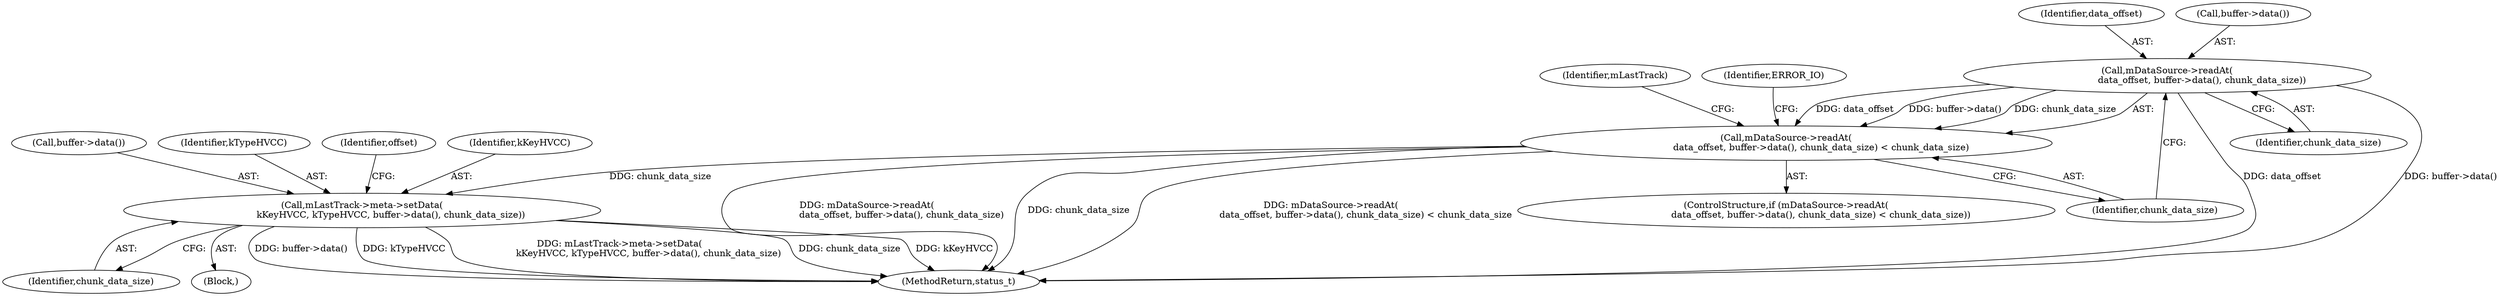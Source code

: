digraph "0_Android_8a3a2f6ea7defe1a81bb32b3c9f3537f84749b9d@API" {
"1002877" [label="(Call,mDataSource->readAt(\n                        data_offset, buffer->data(), chunk_data_size))"];
"1002876" [label="(Call,mDataSource->readAt(\n                        data_offset, buffer->data(), chunk_data_size) < chunk_data_size)"];
"1002891" [label="(Call,mLastTrack->meta->setData(\n                    kKeyHVCC, kTypeHVCC, buffer->data(), chunk_data_size))"];
"1002887" [label="(Identifier,mLastTrack)"];
"1002884" [label="(Identifier,ERROR_IO)"];
"1002891" [label="(Call,mLastTrack->meta->setData(\n                    kKeyHVCC, kTypeHVCC, buffer->data(), chunk_data_size))"];
"1002860" [label="(Block,)"];
"1002894" [label="(Call,buffer->data())"];
"1002893" [label="(Identifier,kTypeHVCC)"];
"1002876" [label="(Call,mDataSource->readAt(\n                        data_offset, buffer->data(), chunk_data_size) < chunk_data_size)"];
"1003903" [label="(MethodReturn,status_t)"];
"1002878" [label="(Identifier,data_offset)"];
"1002895" [label="(Identifier,chunk_data_size)"];
"1002898" [label="(Identifier,offset)"];
"1002879" [label="(Call,buffer->data())"];
"1002880" [label="(Identifier,chunk_data_size)"];
"1002875" [label="(ControlStructure,if (mDataSource->readAt(\n                        data_offset, buffer->data(), chunk_data_size) < chunk_data_size))"];
"1002892" [label="(Identifier,kKeyHVCC)"];
"1002881" [label="(Identifier,chunk_data_size)"];
"1002877" [label="(Call,mDataSource->readAt(\n                        data_offset, buffer->data(), chunk_data_size))"];
"1002877" -> "1002876"  [label="AST: "];
"1002877" -> "1002880"  [label="CFG: "];
"1002878" -> "1002877"  [label="AST: "];
"1002879" -> "1002877"  [label="AST: "];
"1002880" -> "1002877"  [label="AST: "];
"1002881" -> "1002877"  [label="CFG: "];
"1002877" -> "1003903"  [label="DDG: data_offset"];
"1002877" -> "1003903"  [label="DDG: buffer->data()"];
"1002877" -> "1002876"  [label="DDG: data_offset"];
"1002877" -> "1002876"  [label="DDG: buffer->data()"];
"1002877" -> "1002876"  [label="DDG: chunk_data_size"];
"1002876" -> "1002875"  [label="AST: "];
"1002876" -> "1002881"  [label="CFG: "];
"1002881" -> "1002876"  [label="AST: "];
"1002884" -> "1002876"  [label="CFG: "];
"1002887" -> "1002876"  [label="CFG: "];
"1002876" -> "1003903"  [label="DDG: mDataSource->readAt(\n                        data_offset, buffer->data(), chunk_data_size)"];
"1002876" -> "1003903"  [label="DDG: chunk_data_size"];
"1002876" -> "1003903"  [label="DDG: mDataSource->readAt(\n                        data_offset, buffer->data(), chunk_data_size) < chunk_data_size"];
"1002876" -> "1002891"  [label="DDG: chunk_data_size"];
"1002891" -> "1002860"  [label="AST: "];
"1002891" -> "1002895"  [label="CFG: "];
"1002892" -> "1002891"  [label="AST: "];
"1002893" -> "1002891"  [label="AST: "];
"1002894" -> "1002891"  [label="AST: "];
"1002895" -> "1002891"  [label="AST: "];
"1002898" -> "1002891"  [label="CFG: "];
"1002891" -> "1003903"  [label="DDG: chunk_data_size"];
"1002891" -> "1003903"  [label="DDG: kKeyHVCC"];
"1002891" -> "1003903"  [label="DDG: buffer->data()"];
"1002891" -> "1003903"  [label="DDG: kTypeHVCC"];
"1002891" -> "1003903"  [label="DDG: mLastTrack->meta->setData(\n                    kKeyHVCC, kTypeHVCC, buffer->data(), chunk_data_size)"];
}
